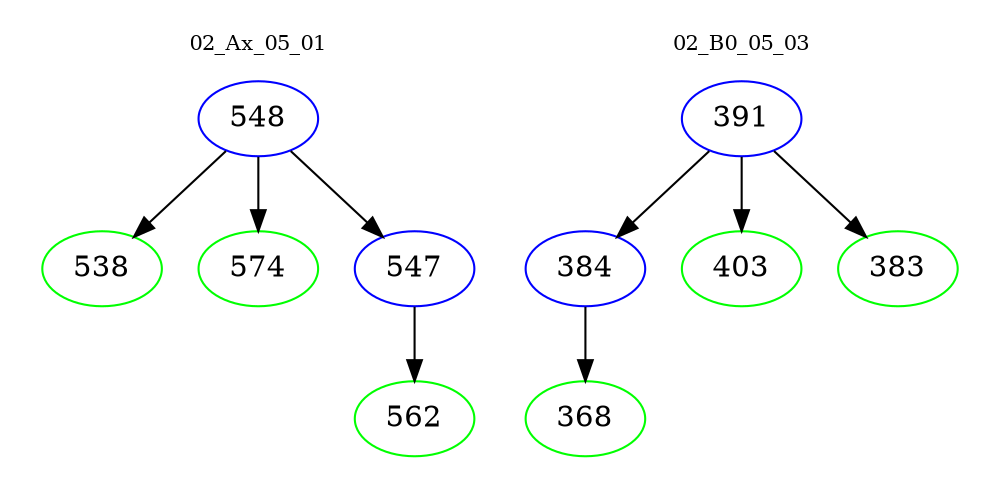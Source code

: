 digraph{
subgraph cluster_0 {
color = white
label = "02_Ax_05_01";
fontsize=10;
T0_548 [label="548", color="blue"]
T0_548 -> T0_538 [color="black"]
T0_538 [label="538", color="green"]
T0_548 -> T0_574 [color="black"]
T0_574 [label="574", color="green"]
T0_548 -> T0_547 [color="black"]
T0_547 [label="547", color="blue"]
T0_547 -> T0_562 [color="black"]
T0_562 [label="562", color="green"]
}
subgraph cluster_1 {
color = white
label = "02_B0_05_03";
fontsize=10;
T1_391 [label="391", color="blue"]
T1_391 -> T1_384 [color="black"]
T1_384 [label="384", color="blue"]
T1_384 -> T1_368 [color="black"]
T1_368 [label="368", color="green"]
T1_391 -> T1_403 [color="black"]
T1_403 [label="403", color="green"]
T1_391 -> T1_383 [color="black"]
T1_383 [label="383", color="green"]
}
}
